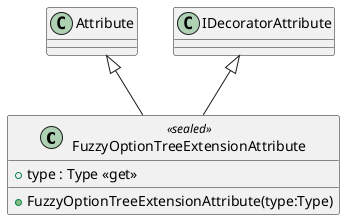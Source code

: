 @startuml
class FuzzyOptionTreeExtensionAttribute <<sealed>> {
    + FuzzyOptionTreeExtensionAttribute(type:Type)
    + type : Type <<get>>
}
Attribute <|-- FuzzyOptionTreeExtensionAttribute
IDecoratorAttribute <|-- FuzzyOptionTreeExtensionAttribute
@enduml
